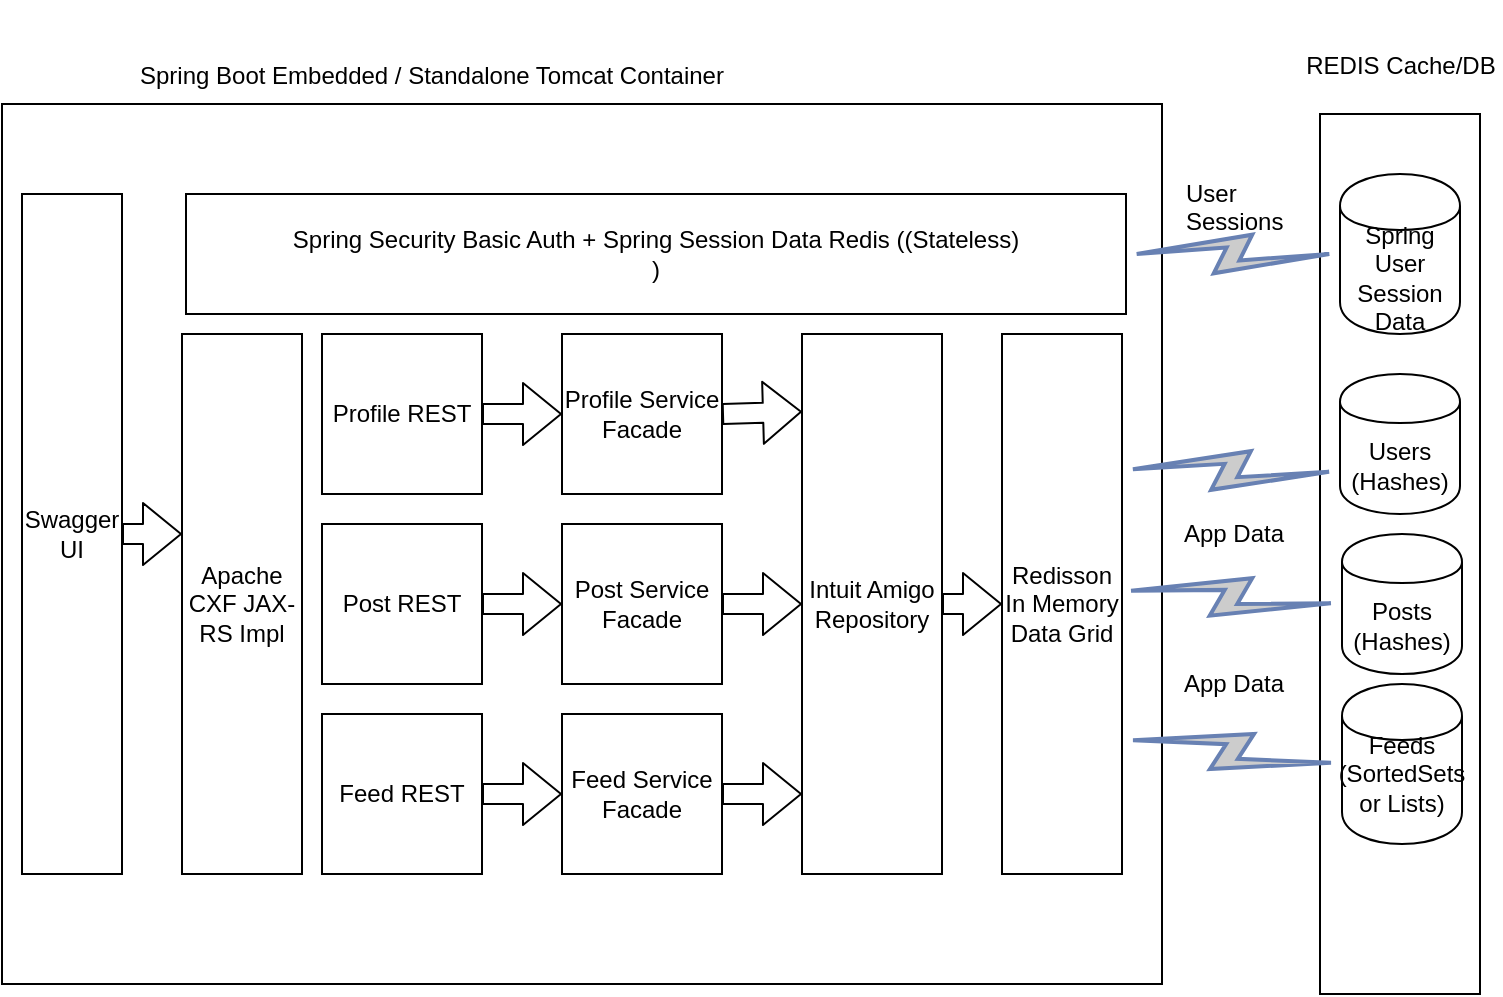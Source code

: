 <mxfile version="10.5.9" type="github"><diagram id="1RYPg8fCt-uc-34Qhv7I" name="Page-1"><mxGraphModel dx="1238" dy="1593" grid="1" gridSize="10" guides="1" tooltips="1" connect="1" arrows="1" fold="1" page="1" pageScale="1" pageWidth="850" pageHeight="1100" math="0" shadow="0"><root><mxCell id="0"/><mxCell id="1" parent="0"/><mxCell id="-DWzJqfhzz3Z3uuNRdP1-5" value="" style="rounded=0;whiteSpace=wrap;html=1;" parent="1" vertex="1"><mxGeometry y="-415" width="580" height="440" as="geometry"/></mxCell><mxCell id="-DWzJqfhzz3Z3uuNRdP1-37" value="" style="rounded=0;whiteSpace=wrap;html=1;" parent="1" vertex="1"><mxGeometry x="659" y="-410" width="80" height="440" as="geometry"/></mxCell><mxCell id="-DWzJqfhzz3Z3uuNRdP1-6" value="Profile REST" style="whiteSpace=wrap;html=1;aspect=fixed;" parent="1" vertex="1"><mxGeometry x="160" y="-300" width="80" height="80" as="geometry"/></mxCell><mxCell id="-DWzJqfhzz3Z3uuNRdP1-7" value="Post REST" style="whiteSpace=wrap;html=1;aspect=fixed;" parent="1" vertex="1"><mxGeometry x="160" y="-205" width="80" height="80" as="geometry"/></mxCell><mxCell id="-DWzJqfhzz3Z3uuNRdP1-8" value="Feed REST" style="whiteSpace=wrap;html=1;aspect=fixed;" parent="1" vertex="1"><mxGeometry x="160" y="-110" width="80" height="80" as="geometry"/></mxCell><mxCell id="-DWzJqfhzz3Z3uuNRdP1-9" value="Profile Service Facade" style="whiteSpace=wrap;html=1;aspect=fixed;" parent="1" vertex="1"><mxGeometry x="280" y="-300" width="80" height="80" as="geometry"/></mxCell><mxCell id="-DWzJqfhzz3Z3uuNRdP1-10" value="Post Service Facade" style="whiteSpace=wrap;html=1;aspect=fixed;" parent="1" vertex="1"><mxGeometry x="280" y="-205" width="80" height="80" as="geometry"/></mxCell><mxCell id="-DWzJqfhzz3Z3uuNRdP1-11" value="Feed Service Facade" style="whiteSpace=wrap;html=1;aspect=fixed;" parent="1" vertex="1"><mxGeometry x="280" y="-110" width="80" height="80" as="geometry"/></mxCell><mxCell id="-DWzJqfhzz3Z3uuNRdP1-12" value="Intuit Amigo Repository" style="rounded=0;whiteSpace=wrap;html=1;" parent="1" vertex="1"><mxGeometry x="400" y="-300" width="70" height="270" as="geometry"/></mxCell><mxCell id="-DWzJqfhzz3Z3uuNRdP1-13" value="" style="shape=flexArrow;endArrow=classic;html=1;exitX=1;exitY=0.5;exitDx=0;exitDy=0;entryX=0;entryY=0.5;entryDx=0;entryDy=0;" parent="1" source="-DWzJqfhzz3Z3uuNRdP1-6" target="-DWzJqfhzz3Z3uuNRdP1-9" edge="1"><mxGeometry width="50" height="50" relative="1" as="geometry"><mxPoint x="150" y="60" as="sourcePoint"/><mxPoint x="200" y="10" as="targetPoint"/></mxGeometry></mxCell><mxCell id="-DWzJqfhzz3Z3uuNRdP1-14" value="" style="shape=flexArrow;endArrow=classic;html=1;exitX=1;exitY=0.5;exitDx=0;exitDy=0;entryX=0;entryY=0.144;entryDx=0;entryDy=0;entryPerimeter=0;" parent="1" source="-DWzJqfhzz3Z3uuNRdP1-9" target="-DWzJqfhzz3Z3uuNRdP1-12" edge="1"><mxGeometry width="50" height="50" relative="1" as="geometry"><mxPoint x="250" y="-250" as="sourcePoint"/><mxPoint x="380" y="-260" as="targetPoint"/></mxGeometry></mxCell><mxCell id="-DWzJqfhzz3Z3uuNRdP1-15" value="Redisson In Memory Data Grid" style="rounded=0;whiteSpace=wrap;html=1;" parent="1" vertex="1"><mxGeometry x="500" y="-300" width="60" height="270" as="geometry"/></mxCell><mxCell id="-DWzJqfhzz3Z3uuNRdP1-18" value="" style="shape=flexArrow;endArrow=classic;html=1;exitX=1;exitY=0.5;exitDx=0;exitDy=0;" parent="1" source="-DWzJqfhzz3Z3uuNRdP1-7" target="-DWzJqfhzz3Z3uuNRdP1-10" edge="1"><mxGeometry width="50" height="50" relative="1" as="geometry"><mxPoint x="150" y="60" as="sourcePoint"/><mxPoint x="200" y="10" as="targetPoint"/></mxGeometry></mxCell><mxCell id="-DWzJqfhzz3Z3uuNRdP1-19" value="" style="shape=flexArrow;endArrow=classic;html=1;entryX=0;entryY=0.5;entryDx=0;entryDy=0;exitX=1;exitY=0.5;exitDx=0;exitDy=0;" parent="1" source="-DWzJqfhzz3Z3uuNRdP1-8" target="-DWzJqfhzz3Z3uuNRdP1-11" edge="1"><mxGeometry width="50" height="50" relative="1" as="geometry"><mxPoint x="150" y="60" as="sourcePoint"/><mxPoint x="200" y="10" as="targetPoint"/></mxGeometry></mxCell><mxCell id="-DWzJqfhzz3Z3uuNRdP1-20" value="" style="shape=flexArrow;endArrow=classic;html=1;exitX=1;exitY=0.5;exitDx=0;exitDy=0;" parent="1" source="-DWzJqfhzz3Z3uuNRdP1-10" edge="1"><mxGeometry width="50" height="50" relative="1" as="geometry"><mxPoint x="360" y="-130" as="sourcePoint"/><mxPoint x="400" y="-165" as="targetPoint"/></mxGeometry></mxCell><mxCell id="-DWzJqfhzz3Z3uuNRdP1-21" value="" style="shape=flexArrow;endArrow=classic;html=1;exitX=1;exitY=0.5;exitDx=0;exitDy=0;entryX=0;entryY=0.852;entryDx=0;entryDy=0;entryPerimeter=0;" parent="1" source="-DWzJqfhzz3Z3uuNRdP1-11" target="-DWzJqfhzz3Z3uuNRdP1-12" edge="1"><mxGeometry width="50" height="50" relative="1" as="geometry"><mxPoint x="150" y="60" as="sourcePoint"/><mxPoint x="200" y="10" as="targetPoint"/></mxGeometry></mxCell><mxCell id="-DWzJqfhzz3Z3uuNRdP1-22" value="" style="shape=flexArrow;endArrow=classic;html=1;exitX=1;exitY=0.5;exitDx=0;exitDy=0;" parent="1" source="-DWzJqfhzz3Z3uuNRdP1-12" edge="1"><mxGeometry width="50" height="50" relative="1" as="geometry"><mxPoint x="150" y="60" as="sourcePoint"/><mxPoint x="500" y="-165" as="targetPoint"/></mxGeometry></mxCell><mxCell id="-DWzJqfhzz3Z3uuNRdP1-25" value="Apache CXF JAX-RS Impl" style="rounded=0;whiteSpace=wrap;html=1;" parent="1" vertex="1"><mxGeometry x="90" y="-300" width="60" height="270" as="geometry"/></mxCell><mxCell id="-DWzJqfhzz3Z3uuNRdP1-26" value="Spring Security Basic Auth + Spring Session Data Redis (&lt;span&gt;(Stateless)&lt;/span&gt;&lt;br&gt;)" style="rounded=0;whiteSpace=wrap;html=1;" parent="1" vertex="1"><mxGeometry x="92" y="-370" width="470" height="60" as="geometry"/></mxCell><mxCell id="-DWzJqfhzz3Z3uuNRdP1-28" value="Spring User Session Data" style="shape=cylinder;whiteSpace=wrap;html=1;boundedLbl=1;backgroundOutline=1;" parent="1" vertex="1"><mxGeometry x="669" y="-380" width="60" height="80" as="geometry"/></mxCell><mxCell id="-DWzJqfhzz3Z3uuNRdP1-29" value="Users&lt;br&gt;(Hashes)&lt;br&gt;" style="shape=cylinder;whiteSpace=wrap;html=1;boundedLbl=1;backgroundOutline=1;" parent="1" vertex="1"><mxGeometry x="669" y="-280" width="60" height="70" as="geometry"/></mxCell><mxCell id="-DWzJqfhzz3Z3uuNRdP1-31" value="Posts&lt;br&gt;(Hashes)&lt;br&gt;" style="shape=cylinder;whiteSpace=wrap;html=1;boundedLbl=1;backgroundOutline=1;" parent="1" vertex="1"><mxGeometry x="670" y="-200" width="60" height="70" as="geometry"/></mxCell><mxCell id="-DWzJqfhzz3Z3uuNRdP1-32" value="Feeds&lt;br&gt;(SortedSets&lt;br&gt;or Lists)&lt;br&gt;&lt;br&gt;" style="shape=cylinder;whiteSpace=wrap;html=1;boundedLbl=1;backgroundOutline=1;" parent="1" vertex="1"><mxGeometry x="670" y="-125" width="60" height="80" as="geometry"/></mxCell><mxCell id="-DWzJqfhzz3Z3uuNRdP1-35" value="Spring Boot Embedded / Standalone Tomcat Container" style="text;html=1;resizable=0;points=[];autosize=1;align=left;verticalAlign=top;spacingTop=-4;" parent="1" vertex="1"><mxGeometry x="67" y="-439" width="310" height="20" as="geometry"/></mxCell><mxCell id="-DWzJqfhzz3Z3uuNRdP1-36" value="REDIS Cache/DB" style="text;html=1;strokeColor=none;fillColor=none;align=center;verticalAlign=middle;whiteSpace=wrap;rounded=0;" parent="1" vertex="1"><mxGeometry x="648.5" y="-449" width="101" height="30" as="geometry"/></mxCell><mxCell id="-DWzJqfhzz3Z3uuNRdP1-47" value="" style="html=1;outlineConnect=0;fillColor=#CCCCCC;strokeColor=#6881B3;gradientColor=none;gradientDirection=north;strokeWidth=2;shape=mxgraph.networks.comm_link_edge;html=1;entryX=0;entryY=0.5;entryDx=0;entryDy=0;exitX=1;exitY=0.5;exitDx=0;exitDy=0;" parent="1" source="-DWzJqfhzz3Z3uuNRdP1-26" target="-DWzJqfhzz3Z3uuNRdP1-28" edge="1"><mxGeometry width="100" height="100" relative="1" as="geometry"><mxPoint x="570" y="-299" as="sourcePoint"/><mxPoint x="670" y="-399" as="targetPoint"/><Array as="points"><mxPoint x="580" y="-449"/></Array></mxGeometry></mxCell><mxCell id="-DWzJqfhzz3Z3uuNRdP1-48" value="" style="html=1;outlineConnect=0;fillColor=#CCCCCC;strokeColor=#6881B3;gradientColor=none;gradientDirection=north;strokeWidth=2;shape=mxgraph.networks.comm_link_edge;html=1;entryX=0;entryY=0.5;entryDx=0;entryDy=0;exitX=0.983;exitY=0.474;exitDx=0;exitDy=0;exitPerimeter=0;" parent="1" source="-DWzJqfhzz3Z3uuNRdP1-15" target="-DWzJqfhzz3Z3uuNRdP1-31" edge="1"><mxGeometry width="100" height="100" relative="1" as="geometry"><mxPoint x="40" y="150" as="sourcePoint"/><mxPoint x="140" y="50" as="targetPoint"/></mxGeometry></mxCell><mxCell id="-DWzJqfhzz3Z3uuNRdP1-50" value="User&lt;br&gt;Sessions" style="text;html=1;resizable=0;points=[];autosize=1;align=left;verticalAlign=top;spacingTop=-4;" parent="1" vertex="1"><mxGeometry x="589.5" y="-380" width="60" height="30" as="geometry"/></mxCell><mxCell id="-DWzJqfhzz3Z3uuNRdP1-51" value="App Data" style="text;html=1;resizable=0;points=[];autosize=1;align=left;verticalAlign=top;spacingTop=-4;" parent="1" vertex="1"><mxGeometry x="589" y="-210" width="70" height="20" as="geometry"/></mxCell><mxCell id="-DWzJqfhzz3Z3uuNRdP1-52" value="Swagger UI" style="rounded=0;whiteSpace=wrap;html=1;" parent="1" vertex="1"><mxGeometry x="10" y="-370" width="50" height="340" as="geometry"/></mxCell><mxCell id="-DWzJqfhzz3Z3uuNRdP1-53" value="" style="html=1;outlineConnect=0;fillColor=#CCCCCC;strokeColor=#6881B3;gradientColor=none;gradientDirection=north;strokeWidth=2;shape=mxgraph.networks.comm_link_edge;html=1;entryX=0;entryY=0.5;entryDx=0;entryDy=0;exitX=1;exitY=0.75;exitDx=0;exitDy=0;" parent="1" source="-DWzJqfhzz3Z3uuNRdP1-15" target="-DWzJqfhzz3Z3uuNRdP1-32" edge="1"><mxGeometry width="100" height="100" relative="1" as="geometry"><mxPoint x="569" y="-162" as="sourcePoint"/><mxPoint x="680" y="-155" as="targetPoint"/></mxGeometry></mxCell><mxCell id="-DWzJqfhzz3Z3uuNRdP1-54" value="" style="html=1;outlineConnect=0;fillColor=#CCCCCC;strokeColor=#6881B3;gradientColor=none;gradientDirection=north;strokeWidth=2;shape=mxgraph.networks.comm_link_edge;html=1;entryX=0;entryY=0.7;entryDx=0;entryDy=0;exitX=1;exitY=0.25;exitDx=0;exitDy=0;" parent="1" source="-DWzJqfhzz3Z3uuNRdP1-15" target="-DWzJqfhzz3Z3uuNRdP1-29" edge="1"><mxGeometry width="100" height="100" relative="1" as="geometry"><mxPoint x="579" y="-152" as="sourcePoint"/><mxPoint x="680" y="-70" as="targetPoint"/></mxGeometry></mxCell><mxCell id="-DWzJqfhzz3Z3uuNRdP1-55" value="App Data" style="text;html=1;resizable=0;points=[];autosize=1;align=left;verticalAlign=top;spacingTop=-4;" parent="1" vertex="1"><mxGeometry x="589" y="-135" width="70" height="20" as="geometry"/></mxCell><mxCell id="OTZFrJ5nqlwtyZH1-5pl-3" value="" style="shape=flexArrow;endArrow=classic;html=1;exitX=1;exitY=0.5;exitDx=0;exitDy=0;" edge="1" parent="1" source="-DWzJqfhzz3Z3uuNRdP1-52"><mxGeometry width="50" height="50" relative="1" as="geometry"><mxPoint x="250" y="-155" as="sourcePoint"/><mxPoint x="90" y="-200" as="targetPoint"/></mxGeometry></mxCell></root></mxGraphModel></diagram></mxfile>